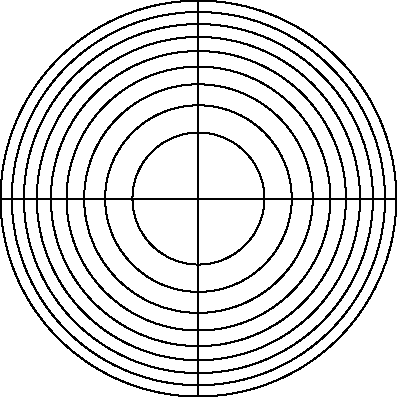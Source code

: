 size(7cm,7cm);
import contour;
import graph;

xaxis();
yaxis();

real f(real x, real y) {return 1/(x^2 + y^2 +1);}

int n=10;
real[] c=new real[n];
for(int i=0; i < n; ++i) c[i]=1/(i+1);

draw(contour(f,(-4,-4),(4,4),c));
